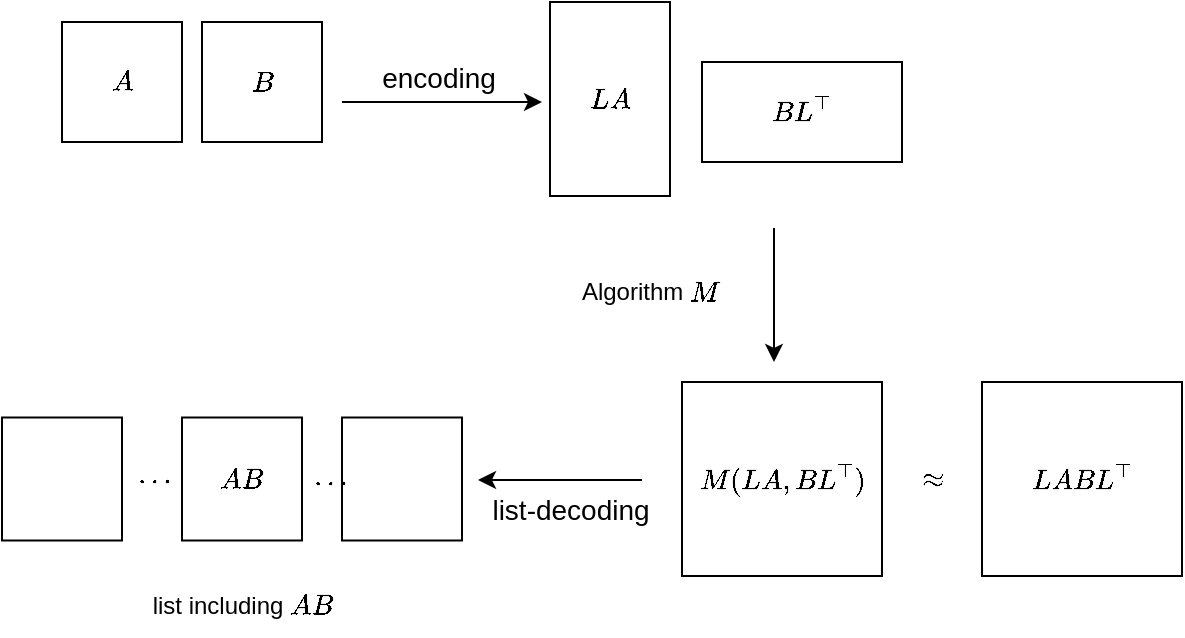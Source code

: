 <mxfile>
    <diagram id="a0IY9pOavN5R539W80ek" name="ページ1">
        <mxGraphModel dx="662" dy="550" grid="1" gridSize="10" guides="1" tooltips="1" connect="1" arrows="1" fold="1" page="1" pageScale="1" pageWidth="827" pageHeight="1169" math="1" shadow="0">
            <root>
                <mxCell id="0"/>
                <mxCell id="1" parent="0"/>
                <mxCell id="2" value="$$A$$" style="whiteSpace=wrap;html=1;" parent="1" vertex="1">
                    <mxGeometry x="40" y="40" width="60" height="60" as="geometry"/>
                </mxCell>
                <mxCell id="3" value="$$B$$" style="whiteSpace=wrap;html=1;" parent="1" vertex="1">
                    <mxGeometry x="110" y="40" width="60" height="60" as="geometry"/>
                </mxCell>
                <mxCell id="4" value="" style="edgeStyle=none;orthogonalLoop=1;jettySize=auto;html=1;" parent="1" edge="1">
                    <mxGeometry width="100" relative="1" as="geometry">
                        <mxPoint x="180" y="80" as="sourcePoint"/>
                        <mxPoint x="280" y="80" as="targetPoint"/>
                        <Array as="points"/>
                    </mxGeometry>
                </mxCell>
                <mxCell id="5" value="encoding" style="text;html=1;align=center;verticalAlign=middle;resizable=0;points=[];autosize=1;strokeColor=none;fillColor=none;strokeWidth=1;fontSize=14;" parent="1" vertex="1">
                    <mxGeometry x="188" y="53" width="80" height="30" as="geometry"/>
                </mxCell>
                <mxCell id="6" value="$$LA$$" style="whiteSpace=wrap;html=1;" parent="1" vertex="1">
                    <mxGeometry x="284" y="30" width="60" height="97" as="geometry"/>
                </mxCell>
                <mxCell id="8" value="$$BL^\top$$" style="whiteSpace=wrap;html=1;" parent="1" vertex="1">
                    <mxGeometry x="360" y="60" width="100" height="50" as="geometry"/>
                </mxCell>
                <mxCell id="9" value="" style="edgeStyle=none;orthogonalLoop=1;jettySize=auto;html=1;" parent="1" edge="1">
                    <mxGeometry width="100" relative="1" as="geometry">
                        <mxPoint x="396" y="143" as="sourcePoint"/>
                        <mxPoint x="396" y="210" as="targetPoint"/>
                        <Array as="points"/>
                    </mxGeometry>
                </mxCell>
                <mxCell id="10" value="Algorithm \(M\)" style="text;html=1;align=center;verticalAlign=middle;resizable=0;points=[];autosize=1;strokeColor=none;fillColor=none;" parent="1" vertex="1">
                    <mxGeometry x="284" y="160" width="100" height="30" as="geometry"/>
                </mxCell>
                <mxCell id="11" value="$$M(LA,BL^\top)$$" style="whiteSpace=wrap;html=1;" parent="1" vertex="1">
                    <mxGeometry x="350" y="220" width="100" height="97" as="geometry"/>
                </mxCell>
                <mxCell id="12" value="$$\approx$$" style="text;html=1;align=center;verticalAlign=middle;resizable=0;points=[];autosize=1;strokeColor=none;fillColor=none;" parent="1" vertex="1">
                    <mxGeometry x="430" y="253.5" width="90" height="30" as="geometry"/>
                </mxCell>
                <mxCell id="13" value="$$L AB L^\top$$" style="whiteSpace=wrap;html=1;" parent="1" vertex="1">
                    <mxGeometry x="500" y="220" width="100" height="97" as="geometry"/>
                </mxCell>
                <mxCell id="14" value="$$AB$$" style="whiteSpace=wrap;html=1;" parent="1" vertex="1">
                    <mxGeometry x="100" y="237.75" width="60" height="61.5" as="geometry"/>
                </mxCell>
                <mxCell id="15" value="" style="edgeStyle=none;orthogonalLoop=1;jettySize=auto;html=1;" parent="1" edge="1">
                    <mxGeometry width="100" relative="1" as="geometry">
                        <mxPoint x="330" y="269" as="sourcePoint"/>
                        <mxPoint x="248" y="269" as="targetPoint"/>
                        <Array as="points"/>
                    </mxGeometry>
                </mxCell>
                <mxCell id="18" value="list-decoding" style="text;html=1;align=center;verticalAlign=middle;resizable=0;points=[];autosize=1;strokeColor=none;fillColor=none;strokeWidth=1;fontSize=14;" parent="1" vertex="1">
                    <mxGeometry x="244" y="269.25" width="100" height="30" as="geometry"/>
                </mxCell>
                <mxCell id="19" value="list including \(AB\)" style="text;html=1;align=center;verticalAlign=middle;resizable=0;points=[];autosize=1;strokeColor=none;fillColor=none;" parent="1" vertex="1">
                    <mxGeometry x="70" y="317" width="120" height="30" as="geometry"/>
                </mxCell>
                <mxCell id="20" value="" style="whiteSpace=wrap;html=1;" vertex="1" parent="1">
                    <mxGeometry x="10" y="237.75" width="60" height="61.5" as="geometry"/>
                </mxCell>
                <mxCell id="21" value="$$\cdots$$" style="text;html=1;align=center;verticalAlign=middle;resizable=0;points=[];autosize=1;strokeColor=none;fillColor=none;" vertex="1" parent="1">
                    <mxGeometry x="46" y="253.5" width="80" height="30" as="geometry"/>
                </mxCell>
                <mxCell id="22" value="" style="whiteSpace=wrap;html=1;" vertex="1" parent="1">
                    <mxGeometry x="180" y="237.75" width="60" height="61.5" as="geometry"/>
                </mxCell>
                <mxCell id="23" value="$$\cdots$$" style="text;html=1;align=center;verticalAlign=middle;resizable=0;points=[];autosize=1;strokeColor=none;fillColor=none;" vertex="1" parent="1">
                    <mxGeometry x="134" y="254.5" width="80" height="30" as="geometry"/>
                </mxCell>
            </root>
        </mxGraphModel>
    </diagram>
</mxfile>